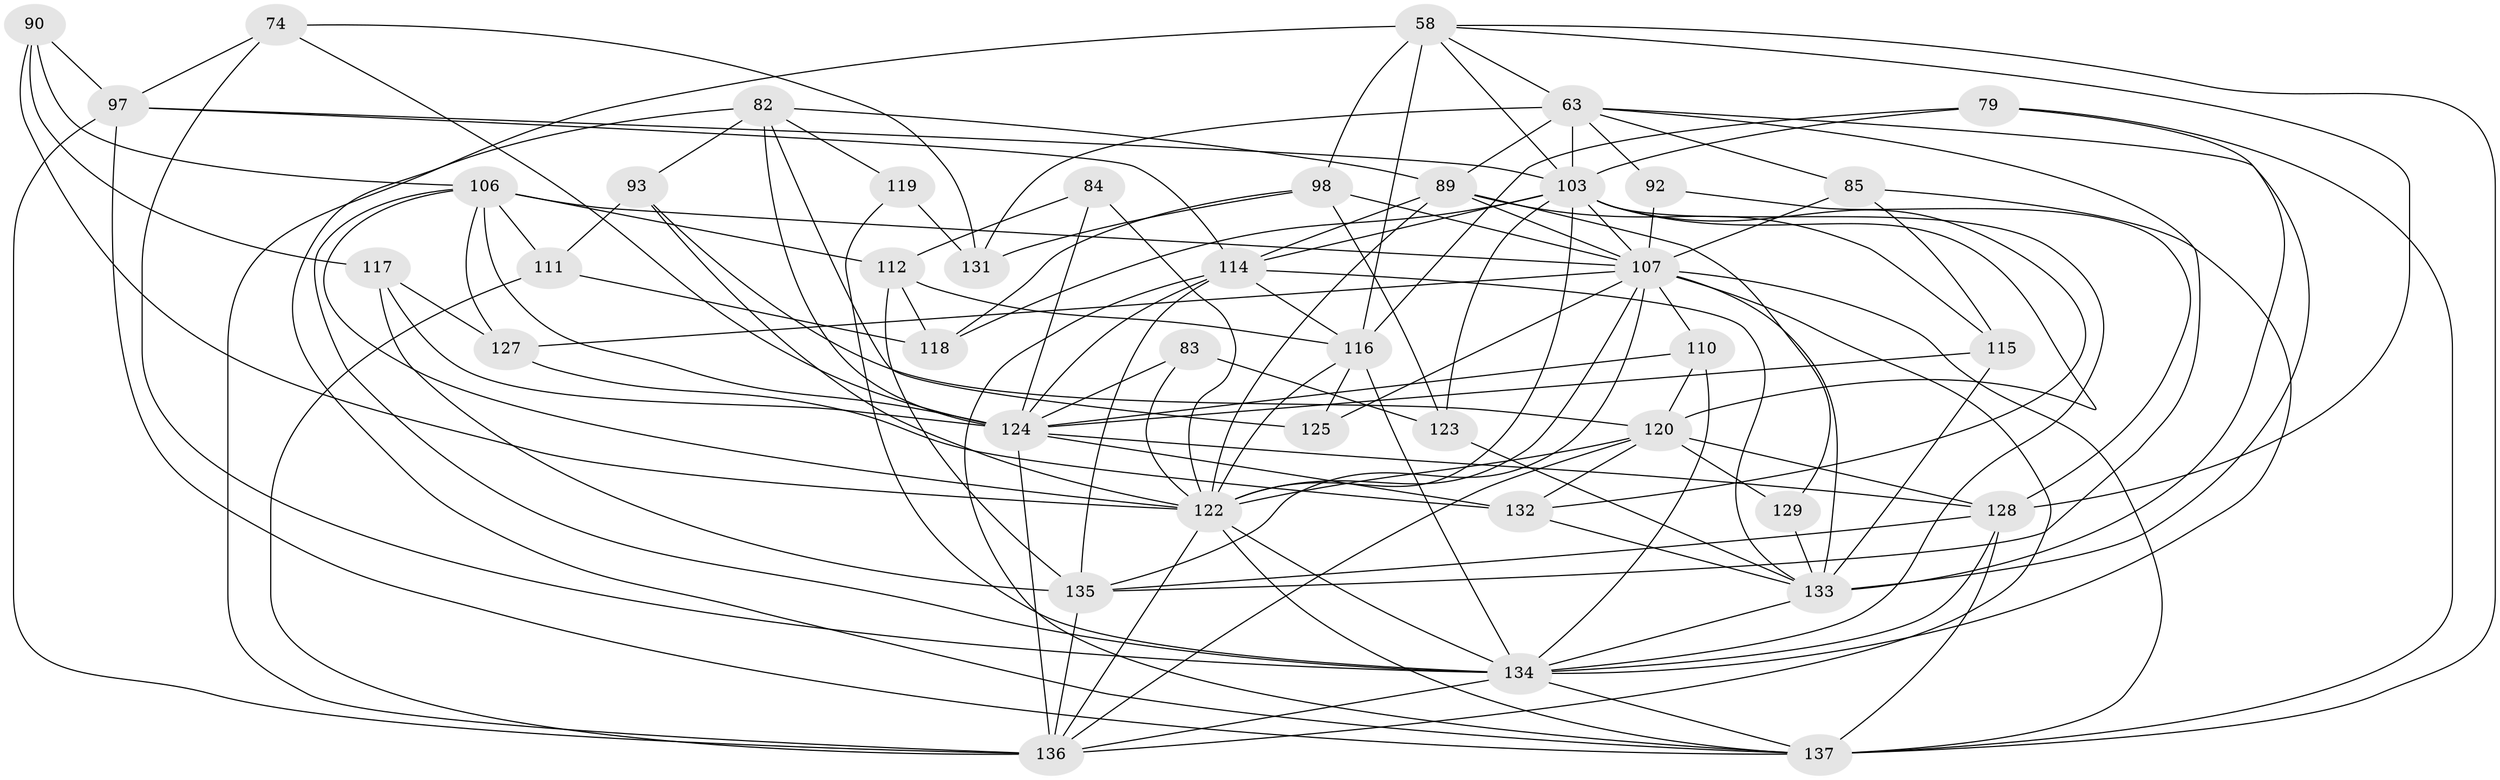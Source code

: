 // original degree distribution, {4: 1.0}
// Generated by graph-tools (version 1.1) at 2025/03/03/04/25 22:03:49]
// undirected, 41 vertices, 127 edges
graph export_dot {
graph [start="1"]
  node [color=gray90,style=filled];
  58 [super="+43+16"];
  63 [super="+28"];
  74 [super="+67"];
  79;
  82 [super="+70"];
  83 [super="+52"];
  84;
  85;
  89 [super="+40+19+29"];
  90;
  92;
  93;
  97 [super="+71"];
  98 [super="+73"];
  103 [super="+65+64"];
  106 [super="+66+81"];
  107 [super="+35+78+104"];
  110;
  111;
  112 [super="+31"];
  114 [super="+48+76"];
  115;
  116 [super="+96"];
  117;
  118;
  119;
  120 [super="+26+109+113"];
  122 [super="+91+69+101"];
  123;
  124 [super="+24+50+100+121"];
  125 [super="+34"];
  127;
  128 [super="+44+62+68"];
  129;
  131 [super="+105"];
  132 [super="+126"];
  133 [super="+53+130"];
  134 [super="+94+87"];
  135 [super="+88"];
  136 [super="+10+21+102"];
  137 [super="+18+36+99+108+77"];
  58 -- 136;
  58 -- 116 [weight=2];
  58 -- 63;
  58 -- 98 [weight=2];
  58 -- 103;
  58 -- 137;
  58 -- 128 [weight=2];
  63 -- 131;
  63 -- 89 [weight=2];
  63 -- 135;
  63 -- 85;
  63 -- 92;
  63 -- 103 [weight=2];
  63 -- 133;
  74 -- 131 [weight=2];
  74 -- 124;
  74 -- 134 [weight=2];
  74 -- 97;
  79 -- 133;
  79 -- 137;
  79 -- 116;
  79 -- 103;
  82 -- 119;
  82 -- 89;
  82 -- 137;
  82 -- 125;
  82 -- 124;
  82 -- 93;
  83 -- 123;
  83 -- 122;
  83 -- 124 [weight=4];
  84 -- 112 [weight=2];
  84 -- 124;
  84 -- 122;
  85 -- 115;
  85 -- 107;
  85 -- 134;
  89 -- 129;
  89 -- 115;
  89 -- 122 [weight=4];
  89 -- 114 [weight=2];
  89 -- 107;
  90 -- 117;
  90 -- 122;
  90 -- 106;
  90 -- 97;
  92 -- 128;
  92 -- 107 [weight=2];
  93 -- 111;
  93 -- 120;
  93 -- 122;
  97 -- 136;
  97 -- 137;
  97 -- 114;
  97 -- 103;
  98 -- 123;
  98 -- 131;
  98 -- 118;
  98 -- 107;
  103 -- 118;
  103 -- 120 [weight=3];
  103 -- 107 [weight=2];
  103 -- 114 [weight=4];
  103 -- 123;
  103 -- 132;
  103 -- 134;
  103 -- 122 [weight=2];
  106 -- 127;
  106 -- 124 [weight=3];
  106 -- 134;
  106 -- 112;
  106 -- 122;
  106 -- 107;
  106 -- 111;
  107 -- 136 [weight=2];
  107 -- 125 [weight=3];
  107 -- 133 [weight=3];
  107 -- 122;
  107 -- 137 [weight=2];
  107 -- 110;
  107 -- 127;
  107 -- 135;
  110 -- 124;
  110 -- 120;
  110 -- 134;
  111 -- 118;
  111 -- 136;
  112 -- 118;
  112 -- 116;
  112 -- 135;
  114 -- 137;
  114 -- 124 [weight=3];
  114 -- 116;
  114 -- 133;
  114 -- 135;
  115 -- 124;
  115 -- 133;
  116 -- 125 [weight=2];
  116 -- 122;
  116 -- 134 [weight=2];
  117 -- 127;
  117 -- 135;
  117 -- 124;
  119 -- 131 [weight=2];
  119 -- 134;
  120 -- 122 [weight=2];
  120 -- 136 [weight=3];
  120 -- 129;
  120 -- 128 [weight=2];
  120 -- 132;
  122 -- 137 [weight=3];
  122 -- 136;
  122 -- 134;
  123 -- 133;
  124 -- 132 [weight=2];
  124 -- 136 [weight=3];
  124 -- 128;
  127 -- 132;
  128 -- 135 [weight=2];
  128 -- 137 [weight=3];
  128 -- 134 [weight=3];
  129 -- 133 [weight=2];
  132 -- 133;
  133 -- 134;
  134 -- 137;
  134 -- 136;
  135 -- 136;
}
